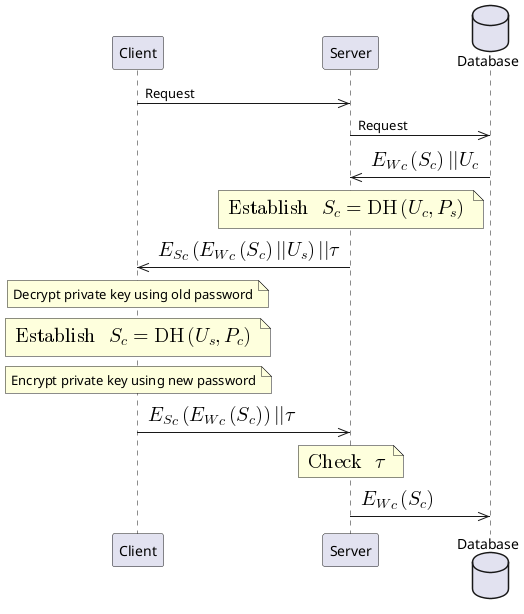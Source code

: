 @startuml
participant Client
participant Server
database Database

Client ->> Server: Request
Server ->> Database: Request
Database ->> Server: <math>E_W_c(S_c) || U_c</math>

note over Server
  <math>"Establish " S_c = "DH"(U_c, P_s)</math>
end note

Server ->> Client: <math>E_S_c(E_W_c(S_c) || U_s) || \tau</math>


note over Client
  Decrypt private key using old password
end note

note over Client
    <math>"Establish " S_c = "DH"(U_s, P_c)</math>
end note

note over Client
  Encrypt private key using new password
end note

Client ->> Server: <math>E_S_c(E_W_c(S_c)) || \tau</math>


note over Server
    <math>"Check " \tau</math>
end note


Server ->> Database: <math>E_W_c(S_c)</math>
@enduml